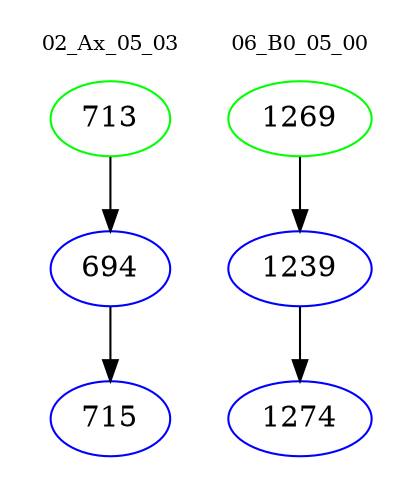 digraph{
subgraph cluster_0 {
color = white
label = "02_Ax_05_03";
fontsize=10;
T0_713 [label="713", color="green"]
T0_713 -> T0_694 [color="black"]
T0_694 [label="694", color="blue"]
T0_694 -> T0_715 [color="black"]
T0_715 [label="715", color="blue"]
}
subgraph cluster_1 {
color = white
label = "06_B0_05_00";
fontsize=10;
T1_1269 [label="1269", color="green"]
T1_1269 -> T1_1239 [color="black"]
T1_1239 [label="1239", color="blue"]
T1_1239 -> T1_1274 [color="black"]
T1_1274 [label="1274", color="blue"]
}
}

